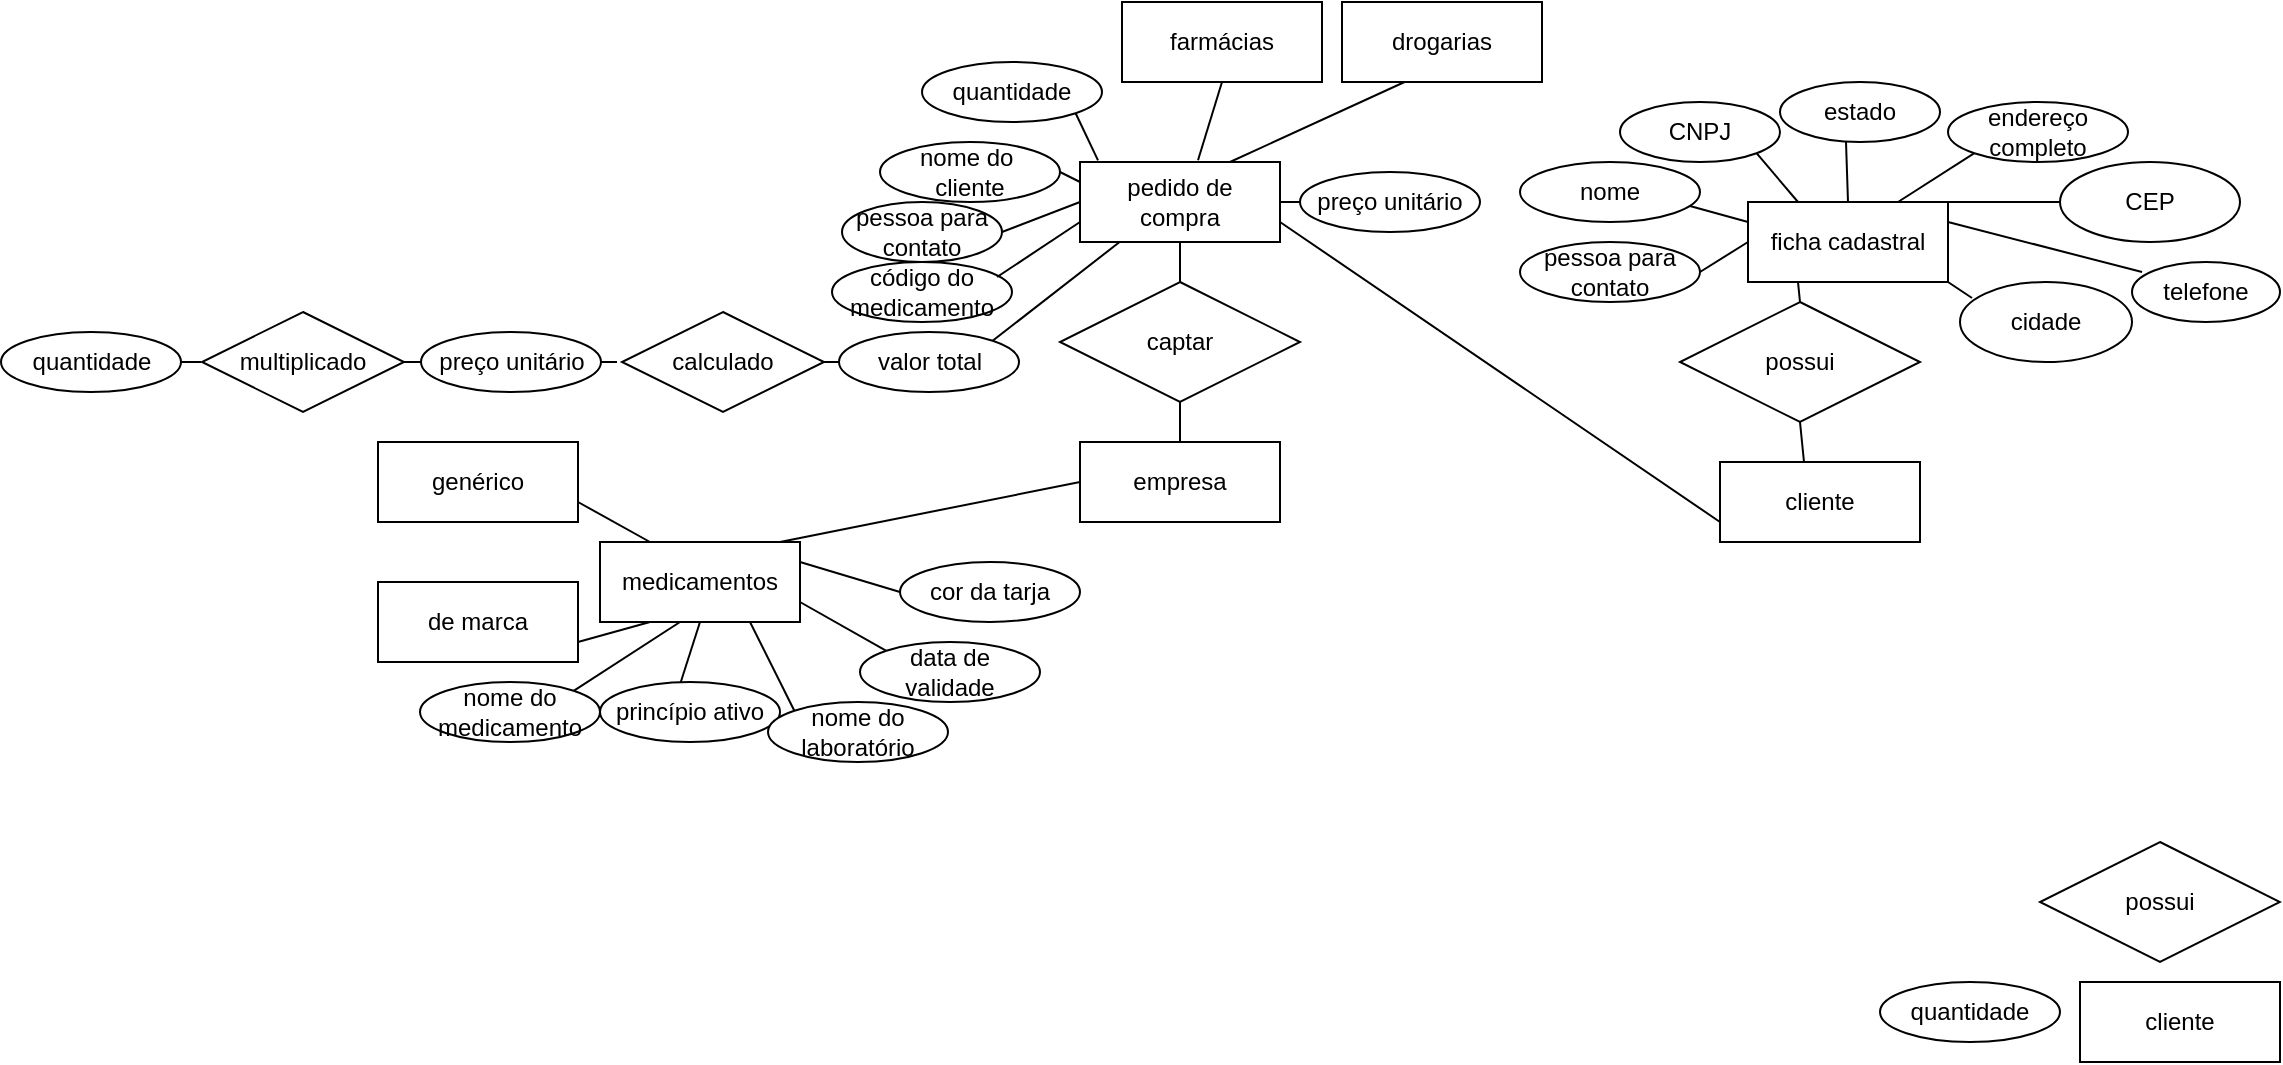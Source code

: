 <mxfile version="24.7.7">
  <diagram name="Página-1" id="f4cfRZK4pI2Xq5ohZ9TF">
    <mxGraphModel dx="1937" dy="390" grid="1" gridSize="10" guides="1" tooltips="1" connect="1" arrows="1" fold="1" page="1" pageScale="1" pageWidth="827" pageHeight="1169" math="0" shadow="0">
      <root>
        <mxCell id="0" />
        <mxCell id="1" parent="0" />
        <mxCell id="jlgY_tzZgdFAdNpTK1fE-4" value="empresa" style="whiteSpace=wrap;html=1;align=center;" vertex="1" parent="1">
          <mxGeometry x="119" y="230" width="100" height="40" as="geometry" />
        </mxCell>
        <mxCell id="jlgY_tzZgdFAdNpTK1fE-22" style="edgeStyle=none;shape=connector;rounded=0;orthogonalLoop=1;jettySize=auto;html=1;exitX=0.5;exitY=0;exitDx=0;exitDy=0;entryX=0.5;entryY=1;entryDx=0;entryDy=0;strokeColor=default;align=center;verticalAlign=middle;fontFamily=Helvetica;fontSize=11;fontColor=default;labelBackgroundColor=default;endArrow=none;endFill=0;" edge="1" parent="1" source="jlgY_tzZgdFAdNpTK1fE-5" target="jlgY_tzZgdFAdNpTK1fE-6">
          <mxGeometry relative="1" as="geometry" />
        </mxCell>
        <mxCell id="jlgY_tzZgdFAdNpTK1fE-61" style="edgeStyle=none;shape=connector;rounded=0;orthogonalLoop=1;jettySize=auto;html=1;exitX=0.5;exitY=1;exitDx=0;exitDy=0;entryX=0.5;entryY=0;entryDx=0;entryDy=0;strokeColor=default;align=center;verticalAlign=middle;fontFamily=Helvetica;fontSize=11;fontColor=default;labelBackgroundColor=default;endArrow=none;endFill=0;" edge="1" parent="1" source="jlgY_tzZgdFAdNpTK1fE-5" target="jlgY_tzZgdFAdNpTK1fE-4">
          <mxGeometry relative="1" as="geometry" />
        </mxCell>
        <mxCell id="jlgY_tzZgdFAdNpTK1fE-5" value="captar" style="shape=rhombus;perimeter=rhombusPerimeter;whiteSpace=wrap;html=1;align=center;" vertex="1" parent="1">
          <mxGeometry x="109" y="150" width="120" height="60" as="geometry" />
        </mxCell>
        <mxCell id="jlgY_tzZgdFAdNpTK1fE-23" style="edgeStyle=none;shape=connector;rounded=0;orthogonalLoop=1;jettySize=auto;html=1;exitX=0.59;exitY=-0.021;exitDx=0;exitDy=0;entryX=0.5;entryY=1;entryDx=0;entryDy=0;strokeColor=default;align=center;verticalAlign=middle;fontFamily=Helvetica;fontSize=11;fontColor=default;labelBackgroundColor=default;endArrow=none;endFill=0;exitPerimeter=0;" edge="1" parent="1" source="jlgY_tzZgdFAdNpTK1fE-6" target="jlgY_tzZgdFAdNpTK1fE-7">
          <mxGeometry relative="1" as="geometry" />
        </mxCell>
        <mxCell id="jlgY_tzZgdFAdNpTK1fE-36" style="edgeStyle=none;shape=connector;rounded=0;orthogonalLoop=1;jettySize=auto;html=1;exitX=1;exitY=0.75;exitDx=0;exitDy=0;entryX=0;entryY=0.75;entryDx=0;entryDy=0;strokeColor=default;align=center;verticalAlign=middle;fontFamily=Helvetica;fontSize=11;fontColor=default;labelBackgroundColor=default;endArrow=none;endFill=0;" edge="1" parent="1" source="jlgY_tzZgdFAdNpTK1fE-6" target="jlgY_tzZgdFAdNpTK1fE-9">
          <mxGeometry relative="1" as="geometry" />
        </mxCell>
        <mxCell id="jlgY_tzZgdFAdNpTK1fE-38" style="edgeStyle=none;shape=connector;rounded=0;orthogonalLoop=1;jettySize=auto;html=1;exitX=0;exitY=0.25;exitDx=0;exitDy=0;entryX=1;entryY=0.5;entryDx=0;entryDy=0;strokeColor=default;align=center;verticalAlign=middle;fontFamily=Helvetica;fontSize=11;fontColor=default;labelBackgroundColor=default;endArrow=none;endFill=0;" edge="1" parent="1" source="jlgY_tzZgdFAdNpTK1fE-6" target="jlgY_tzZgdFAdNpTK1fE-37">
          <mxGeometry relative="1" as="geometry" />
        </mxCell>
        <mxCell id="jlgY_tzZgdFAdNpTK1fE-40" style="edgeStyle=none;shape=connector;rounded=0;orthogonalLoop=1;jettySize=auto;html=1;exitX=0;exitY=0.5;exitDx=0;exitDy=0;entryX=1;entryY=0.5;entryDx=0;entryDy=0;strokeColor=default;align=center;verticalAlign=middle;fontFamily=Helvetica;fontSize=11;fontColor=default;labelBackgroundColor=default;endArrow=none;endFill=0;" edge="1" parent="1" source="jlgY_tzZgdFAdNpTK1fE-6" target="jlgY_tzZgdFAdNpTK1fE-39">
          <mxGeometry relative="1" as="geometry" />
        </mxCell>
        <mxCell id="jlgY_tzZgdFAdNpTK1fE-6" value="pedido de&lt;div&gt;compra&lt;/div&gt;" style="whiteSpace=wrap;html=1;align=center;" vertex="1" parent="1">
          <mxGeometry x="119" y="90" width="100" height="40" as="geometry" />
        </mxCell>
        <mxCell id="jlgY_tzZgdFAdNpTK1fE-7" value="farmácias" style="whiteSpace=wrap;html=1;align=center;" vertex="1" parent="1">
          <mxGeometry x="140" y="10" width="100" height="40" as="geometry" />
        </mxCell>
        <mxCell id="jlgY_tzZgdFAdNpTK1fE-8" value="drogarias" style="whiteSpace=wrap;html=1;align=center;" vertex="1" parent="1">
          <mxGeometry x="250" y="10" width="100" height="40" as="geometry" />
        </mxCell>
        <mxCell id="jlgY_tzZgdFAdNpTK1fE-9" value="cliente" style="whiteSpace=wrap;html=1;align=center;" vertex="1" parent="1">
          <mxGeometry x="439" y="240" width="100" height="40" as="geometry" />
        </mxCell>
        <mxCell id="jlgY_tzZgdFAdNpTK1fE-25" style="edgeStyle=none;shape=connector;rounded=0;orthogonalLoop=1;jettySize=auto;html=1;exitX=0.5;exitY=0;exitDx=0;exitDy=0;entryX=0.25;entryY=1;entryDx=0;entryDy=0;strokeColor=default;align=center;verticalAlign=middle;fontFamily=Helvetica;fontSize=11;fontColor=default;labelBackgroundColor=default;endArrow=none;endFill=0;" edge="1" parent="1" source="jlgY_tzZgdFAdNpTK1fE-10" target="jlgY_tzZgdFAdNpTK1fE-11">
          <mxGeometry relative="1" as="geometry" />
        </mxCell>
        <mxCell id="jlgY_tzZgdFAdNpTK1fE-10" value="possui" style="shape=rhombus;perimeter=rhombusPerimeter;whiteSpace=wrap;html=1;align=center;" vertex="1" parent="1">
          <mxGeometry x="419" y="160" width="120" height="60" as="geometry" />
        </mxCell>
        <mxCell id="jlgY_tzZgdFAdNpTK1fE-26" style="edgeStyle=none;shape=connector;rounded=0;orthogonalLoop=1;jettySize=auto;html=1;exitX=0;exitY=0.5;exitDx=0;exitDy=0;entryX=1;entryY=0.5;entryDx=0;entryDy=0;strokeColor=default;align=center;verticalAlign=middle;fontFamily=Helvetica;fontSize=11;fontColor=default;labelBackgroundColor=default;endArrow=none;endFill=0;" edge="1" parent="1" source="jlgY_tzZgdFAdNpTK1fE-11" target="jlgY_tzZgdFAdNpTK1fE-19">
          <mxGeometry relative="1" as="geometry" />
        </mxCell>
        <mxCell id="jlgY_tzZgdFAdNpTK1fE-28" style="edgeStyle=none;shape=connector;rounded=0;orthogonalLoop=1;jettySize=auto;html=1;exitX=0.25;exitY=0;exitDx=0;exitDy=0;entryX=1;entryY=1;entryDx=0;entryDy=0;strokeColor=default;align=center;verticalAlign=middle;fontFamily=Helvetica;fontSize=11;fontColor=default;labelBackgroundColor=default;endArrow=none;endFill=0;" edge="1" parent="1" source="jlgY_tzZgdFAdNpTK1fE-11" target="jlgY_tzZgdFAdNpTK1fE-13">
          <mxGeometry relative="1" as="geometry" />
        </mxCell>
        <mxCell id="jlgY_tzZgdFAdNpTK1fE-30" style="edgeStyle=none;shape=connector;rounded=0;orthogonalLoop=1;jettySize=auto;html=1;exitX=0.75;exitY=0;exitDx=0;exitDy=0;entryX=0;entryY=1;entryDx=0;entryDy=0;strokeColor=default;align=center;verticalAlign=middle;fontFamily=Helvetica;fontSize=11;fontColor=default;labelBackgroundColor=default;endArrow=none;endFill=0;" edge="1" parent="1" source="jlgY_tzZgdFAdNpTK1fE-11" target="jlgY_tzZgdFAdNpTK1fE-14">
          <mxGeometry relative="1" as="geometry" />
        </mxCell>
        <mxCell id="jlgY_tzZgdFAdNpTK1fE-31" style="edgeStyle=none;shape=connector;rounded=0;orthogonalLoop=1;jettySize=auto;html=1;exitX=1;exitY=0;exitDx=0;exitDy=0;entryX=0;entryY=0.5;entryDx=0;entryDy=0;strokeColor=default;align=center;verticalAlign=middle;fontFamily=Helvetica;fontSize=11;fontColor=default;labelBackgroundColor=default;endArrow=none;endFill=0;" edge="1" parent="1" source="jlgY_tzZgdFAdNpTK1fE-11" target="jlgY_tzZgdFAdNpTK1fE-17">
          <mxGeometry relative="1" as="geometry" />
        </mxCell>
        <mxCell id="jlgY_tzZgdFAdNpTK1fE-11" value="ficha cadastral" style="whiteSpace=wrap;html=1;align=center;" vertex="1" parent="1">
          <mxGeometry x="453" y="110" width="100" height="40" as="geometry" />
        </mxCell>
        <mxCell id="jlgY_tzZgdFAdNpTK1fE-12" value="nome" style="ellipse;whiteSpace=wrap;html=1;align=center;" vertex="1" parent="1">
          <mxGeometry x="339" y="90" width="90" height="30" as="geometry" />
        </mxCell>
        <mxCell id="jlgY_tzZgdFAdNpTK1fE-13" value="CNPJ" style="ellipse;whiteSpace=wrap;html=1;align=center;" vertex="1" parent="1">
          <mxGeometry x="389" y="60" width="80" height="30" as="geometry" />
        </mxCell>
        <mxCell id="jlgY_tzZgdFAdNpTK1fE-14" value="endereço completo" style="ellipse;whiteSpace=wrap;html=1;align=center;" vertex="1" parent="1">
          <mxGeometry x="553" y="60" width="90" height="30" as="geometry" />
        </mxCell>
        <mxCell id="jlgY_tzZgdFAdNpTK1fE-15" value="cidade" style="ellipse;whiteSpace=wrap;html=1;align=center;" vertex="1" parent="1">
          <mxGeometry x="559" y="150" width="86" height="40" as="geometry" />
        </mxCell>
        <mxCell id="jlgY_tzZgdFAdNpTK1fE-16" value="estado" style="ellipse;whiteSpace=wrap;html=1;align=center;" vertex="1" parent="1">
          <mxGeometry x="469" y="50" width="80" height="30" as="geometry" />
        </mxCell>
        <mxCell id="jlgY_tzZgdFAdNpTK1fE-17" value="CEP&lt;span style=&quot;color: rgba(0, 0, 0, 0); font-family: monospace; font-size: 0px; text-align: start; text-wrap: nowrap;&quot;&gt;%3CmxGraphModel%3E%3Croot%3E%3CmxCell%20id%3D%220%22%2F%3E%3CmxCell%20id%3D%221%22%20parent%3D%220%22%2F%3E%3CmxCell%20id%3D%222%22%20value%3D%22Attribute%22%20style%3D%22ellipse%3BwhiteSpace%3Dwrap%3Bhtml%3D1%3Balign%3Dcenter%3B%22%20vertex%3D%221%22%20parent%3D%221%22%3E%3CmxGeometry%20x%3D%22190%22%20y%3D%22360%22%20width%3D%22100%22%20height%3D%2240%22%20as%3D%22geometry%22%2F%3E%3C%2FmxCell%3E%3C%2Froot%3E%3C%2FmxGraphModel%3E&lt;/span&gt;" style="ellipse;whiteSpace=wrap;html=1;align=center;" vertex="1" parent="1">
          <mxGeometry x="609" y="90" width="90" height="40" as="geometry" />
        </mxCell>
        <mxCell id="jlgY_tzZgdFAdNpTK1fE-18" value="telefone" style="ellipse;whiteSpace=wrap;html=1;align=center;" vertex="1" parent="1">
          <mxGeometry x="645" y="140" width="74" height="30" as="geometry" />
        </mxCell>
        <mxCell id="jlgY_tzZgdFAdNpTK1fE-19" value="pessoa para contato" style="ellipse;whiteSpace=wrap;html=1;align=center;" vertex="1" parent="1">
          <mxGeometry x="339" y="130" width="90" height="30" as="geometry" />
        </mxCell>
        <mxCell id="jlgY_tzZgdFAdNpTK1fE-24" style="edgeStyle=none;shape=connector;rounded=0;orthogonalLoop=1;jettySize=auto;html=1;exitX=0.75;exitY=0;exitDx=0;exitDy=0;strokeColor=default;align=center;verticalAlign=middle;fontFamily=Helvetica;fontSize=11;fontColor=default;labelBackgroundColor=default;endArrow=none;endFill=0;entryX=0.313;entryY=1;entryDx=0;entryDy=0;entryPerimeter=0;" edge="1" parent="1" source="jlgY_tzZgdFAdNpTK1fE-6" target="jlgY_tzZgdFAdNpTK1fE-8">
          <mxGeometry relative="1" as="geometry">
            <mxPoint x="280" y="60" as="targetPoint" />
          </mxGeometry>
        </mxCell>
        <mxCell id="jlgY_tzZgdFAdNpTK1fE-27" style="edgeStyle=none;shape=connector;rounded=0;orthogonalLoop=1;jettySize=auto;html=1;exitX=0;exitY=0.25;exitDx=0;exitDy=0;entryX=0.944;entryY=0.733;entryDx=0;entryDy=0;entryPerimeter=0;strokeColor=default;align=center;verticalAlign=middle;fontFamily=Helvetica;fontSize=11;fontColor=default;labelBackgroundColor=default;endArrow=none;endFill=0;" edge="1" parent="1" source="jlgY_tzZgdFAdNpTK1fE-11" target="jlgY_tzZgdFAdNpTK1fE-12">
          <mxGeometry relative="1" as="geometry" />
        </mxCell>
        <mxCell id="jlgY_tzZgdFAdNpTK1fE-29" style="edgeStyle=none;shape=connector;rounded=0;orthogonalLoop=1;jettySize=auto;html=1;exitX=0.5;exitY=0;exitDx=0;exitDy=0;strokeColor=default;align=center;verticalAlign=middle;fontFamily=Helvetica;fontSize=11;fontColor=default;labelBackgroundColor=default;endArrow=none;endFill=0;" edge="1" parent="1" source="jlgY_tzZgdFAdNpTK1fE-11">
          <mxGeometry relative="1" as="geometry">
            <mxPoint x="502" y="80" as="targetPoint" />
          </mxGeometry>
        </mxCell>
        <mxCell id="jlgY_tzZgdFAdNpTK1fE-32" style="edgeStyle=none;shape=connector;rounded=0;orthogonalLoop=1;jettySize=auto;html=1;exitX=1;exitY=0.25;exitDx=0;exitDy=0;entryX=0.068;entryY=0.167;entryDx=0;entryDy=0;entryPerimeter=0;strokeColor=default;align=center;verticalAlign=middle;fontFamily=Helvetica;fontSize=11;fontColor=default;labelBackgroundColor=default;endArrow=none;endFill=0;" edge="1" parent="1" source="jlgY_tzZgdFAdNpTK1fE-11" target="jlgY_tzZgdFAdNpTK1fE-18">
          <mxGeometry relative="1" as="geometry" />
        </mxCell>
        <mxCell id="jlgY_tzZgdFAdNpTK1fE-33" style="edgeStyle=none;shape=connector;rounded=0;orthogonalLoop=1;jettySize=auto;html=1;exitX=1;exitY=1;exitDx=0;exitDy=0;entryX=0.07;entryY=0.2;entryDx=0;entryDy=0;entryPerimeter=0;strokeColor=default;align=center;verticalAlign=middle;fontFamily=Helvetica;fontSize=11;fontColor=default;labelBackgroundColor=default;endArrow=none;endFill=0;" edge="1" parent="1" source="jlgY_tzZgdFAdNpTK1fE-11" target="jlgY_tzZgdFAdNpTK1fE-15">
          <mxGeometry relative="1" as="geometry" />
        </mxCell>
        <mxCell id="jlgY_tzZgdFAdNpTK1fE-35" style="edgeStyle=none;shape=connector;rounded=0;orthogonalLoop=1;jettySize=auto;html=1;exitX=0.5;exitY=1;exitDx=0;exitDy=0;entryX=0.42;entryY=0;entryDx=0;entryDy=0;entryPerimeter=0;strokeColor=default;align=center;verticalAlign=middle;fontFamily=Helvetica;fontSize=11;fontColor=default;labelBackgroundColor=default;endArrow=none;endFill=0;" edge="1" parent="1" source="jlgY_tzZgdFAdNpTK1fE-10" target="jlgY_tzZgdFAdNpTK1fE-9">
          <mxGeometry relative="1" as="geometry" />
        </mxCell>
        <mxCell id="jlgY_tzZgdFAdNpTK1fE-37" value="nome do&amp;nbsp;&lt;div&gt;cliente&lt;/div&gt;" style="ellipse;whiteSpace=wrap;html=1;align=center;" vertex="1" parent="1">
          <mxGeometry x="19" y="80" width="90" height="30" as="geometry" />
        </mxCell>
        <mxCell id="jlgY_tzZgdFAdNpTK1fE-39" value="pessoa para contato" style="ellipse;whiteSpace=wrap;html=1;align=center;" vertex="1" parent="1">
          <mxGeometry y="110" width="80" height="30" as="geometry" />
        </mxCell>
        <mxCell id="jlgY_tzZgdFAdNpTK1fE-41" value="código do medicamento" style="ellipse;whiteSpace=wrap;html=1;align=center;" vertex="1" parent="1">
          <mxGeometry x="-5" y="140" width="90" height="30" as="geometry" />
        </mxCell>
        <mxCell id="jlgY_tzZgdFAdNpTK1fE-42" style="edgeStyle=none;shape=connector;rounded=0;orthogonalLoop=1;jettySize=auto;html=1;exitX=0;exitY=0.75;exitDx=0;exitDy=0;entryX=0.917;entryY=0.25;entryDx=0;entryDy=0;entryPerimeter=0;strokeColor=default;align=center;verticalAlign=middle;fontFamily=Helvetica;fontSize=11;fontColor=default;labelBackgroundColor=default;endArrow=none;endFill=0;" edge="1" parent="1" source="jlgY_tzZgdFAdNpTK1fE-6" target="jlgY_tzZgdFAdNpTK1fE-41">
          <mxGeometry relative="1" as="geometry" />
        </mxCell>
        <mxCell id="jlgY_tzZgdFAdNpTK1fE-43" value="quantidade" style="ellipse;whiteSpace=wrap;html=1;align=center;" vertex="1" parent="1">
          <mxGeometry x="40" y="40" width="90" height="30" as="geometry" />
        </mxCell>
        <mxCell id="jlgY_tzZgdFAdNpTK1fE-45" style="edgeStyle=none;shape=connector;rounded=0;orthogonalLoop=1;jettySize=auto;html=1;exitX=0;exitY=0.5;exitDx=0;exitDy=0;entryX=1;entryY=0.5;entryDx=0;entryDy=0;strokeColor=default;align=center;verticalAlign=middle;fontFamily=Helvetica;fontSize=11;fontColor=default;labelBackgroundColor=default;endArrow=none;endFill=0;" edge="1" parent="1" source="jlgY_tzZgdFAdNpTK1fE-44" target="jlgY_tzZgdFAdNpTK1fE-6">
          <mxGeometry relative="1" as="geometry" />
        </mxCell>
        <mxCell id="jlgY_tzZgdFAdNpTK1fE-44" value="preço unitário" style="ellipse;whiteSpace=wrap;html=1;align=center;" vertex="1" parent="1">
          <mxGeometry x="229" y="95" width="90" height="30" as="geometry" />
        </mxCell>
        <mxCell id="jlgY_tzZgdFAdNpTK1fE-47" value="valor total" style="ellipse;whiteSpace=wrap;html=1;align=center;" vertex="1" parent="1">
          <mxGeometry x="-1.5" y="175" width="90" height="30" as="geometry" />
        </mxCell>
        <mxCell id="jlgY_tzZgdFAdNpTK1fE-50" style="edgeStyle=none;shape=connector;rounded=0;orthogonalLoop=1;jettySize=auto;html=1;exitX=1;exitY=0.5;exitDx=0;exitDy=0;entryX=0;entryY=0.5;entryDx=0;entryDy=0;strokeColor=default;align=center;verticalAlign=middle;fontFamily=Helvetica;fontSize=11;fontColor=default;labelBackgroundColor=default;endArrow=none;endFill=0;" edge="1" parent="1" target="jlgY_tzZgdFAdNpTK1fE-47">
          <mxGeometry relative="1" as="geometry">
            <mxPoint x="-11.5" y="190" as="sourcePoint" />
          </mxGeometry>
        </mxCell>
        <mxCell id="jlgY_tzZgdFAdNpTK1fE-52" style="edgeStyle=none;shape=connector;rounded=0;orthogonalLoop=1;jettySize=auto;html=1;exitX=0;exitY=0.5;exitDx=0;exitDy=0;entryX=1;entryY=0.5;entryDx=0;entryDy=0;strokeColor=default;align=center;verticalAlign=middle;fontFamily=Helvetica;fontSize=11;fontColor=default;labelBackgroundColor=default;endArrow=none;endFill=0;" edge="1" parent="1" target="jlgY_tzZgdFAdNpTK1fE-51">
          <mxGeometry relative="1" as="geometry">
            <mxPoint x="-112.5" y="190" as="sourcePoint" />
          </mxGeometry>
        </mxCell>
        <mxCell id="jlgY_tzZgdFAdNpTK1fE-49" value="calculado" style="shape=rhombus;perimeter=rhombusPerimeter;whiteSpace=wrap;html=1;align=center;" vertex="1" parent="1">
          <mxGeometry x="-110" y="165" width="101" height="50" as="geometry" />
        </mxCell>
        <mxCell id="jlgY_tzZgdFAdNpTK1fE-51" value="preço unitário" style="ellipse;whiteSpace=wrap;html=1;align=center;" vertex="1" parent="1">
          <mxGeometry x="-210.5" y="175" width="90" height="30" as="geometry" />
        </mxCell>
        <mxCell id="jlgY_tzZgdFAdNpTK1fE-54" style="edgeStyle=none;shape=connector;rounded=0;orthogonalLoop=1;jettySize=auto;html=1;exitX=1;exitY=0.5;exitDx=0;exitDy=0;entryX=0;entryY=0.5;entryDx=0;entryDy=0;strokeColor=default;align=center;verticalAlign=middle;fontFamily=Helvetica;fontSize=11;fontColor=default;labelBackgroundColor=default;endArrow=none;endFill=0;" edge="1" parent="1" target="jlgY_tzZgdFAdNpTK1fE-51">
          <mxGeometry relative="1" as="geometry">
            <mxPoint x="-219.5" y="190" as="sourcePoint" />
          </mxGeometry>
        </mxCell>
        <mxCell id="jlgY_tzZgdFAdNpTK1fE-57" style="edgeStyle=none;shape=connector;rounded=0;orthogonalLoop=1;jettySize=auto;html=1;exitX=0;exitY=0.5;exitDx=0;exitDy=0;entryX=1;entryY=0.5;entryDx=0;entryDy=0;strokeColor=default;align=center;verticalAlign=middle;fontFamily=Helvetica;fontSize=11;fontColor=default;labelBackgroundColor=default;endArrow=none;endFill=0;" edge="1" parent="1" target="jlgY_tzZgdFAdNpTK1fE-56">
          <mxGeometry relative="1" as="geometry">
            <mxPoint x="-320.5" y="190" as="sourcePoint" />
          </mxGeometry>
        </mxCell>
        <mxCell id="jlgY_tzZgdFAdNpTK1fE-53" value="multiplicado" style="shape=rhombus;perimeter=rhombusPerimeter;whiteSpace=wrap;html=1;align=center;" vertex="1" parent="1">
          <mxGeometry x="-320" y="165" width="101" height="50" as="geometry" />
        </mxCell>
        <mxCell id="jlgY_tzZgdFAdNpTK1fE-56" value="quantidade" style="ellipse;whiteSpace=wrap;html=1;align=center;" vertex="1" parent="1">
          <mxGeometry x="-420.5" y="175" width="90" height="30" as="geometry" />
        </mxCell>
        <mxCell id="jlgY_tzZgdFAdNpTK1fE-59" value="medicamentos" style="whiteSpace=wrap;html=1;align=center;" vertex="1" parent="1">
          <mxGeometry x="-121" y="280" width="100" height="40" as="geometry" />
        </mxCell>
        <mxCell id="jlgY_tzZgdFAdNpTK1fE-62" style="edgeStyle=none;shape=connector;rounded=0;orthogonalLoop=1;jettySize=auto;html=1;exitX=0;exitY=0.5;exitDx=0;exitDy=0;entryX=0.9;entryY=0;entryDx=0;entryDy=0;entryPerimeter=0;strokeColor=default;align=center;verticalAlign=middle;fontFamily=Helvetica;fontSize=11;fontColor=default;labelBackgroundColor=default;endArrow=none;endFill=0;" edge="1" parent="1" source="jlgY_tzZgdFAdNpTK1fE-4" target="jlgY_tzZgdFAdNpTK1fE-59">
          <mxGeometry relative="1" as="geometry">
            <mxPoint x="-17" y="230" as="sourcePoint" />
          </mxGeometry>
        </mxCell>
        <mxCell id="jlgY_tzZgdFAdNpTK1fE-65" style="edgeStyle=none;shape=connector;rounded=0;orthogonalLoop=1;jettySize=auto;html=1;exitX=1;exitY=0.25;exitDx=0;exitDy=0;entryX=0.25;entryY=0;entryDx=0;entryDy=0;strokeColor=default;align=center;verticalAlign=middle;fontFamily=Helvetica;fontSize=11;fontColor=default;labelBackgroundColor=default;endArrow=none;endFill=0;" edge="1" parent="1" target="jlgY_tzZgdFAdNpTK1fE-59">
          <mxGeometry relative="1" as="geometry">
            <mxPoint x="-132" y="260" as="sourcePoint" />
          </mxGeometry>
        </mxCell>
        <mxCell id="jlgY_tzZgdFAdNpTK1fE-63" value="genérico&lt;span style=&quot;color: rgba(0, 0, 0, 0); font-family: monospace; font-size: 0px; text-align: start; text-wrap: nowrap;&quot;&gt;%3CmxGraphModel%3E%3Croot%3E%3CmxCell%20id%3D%220%22%2F%3E%3CmxCell%20id%3D%221%22%20parent%3D%220%22%2F%3E%3CmxCell%20id%3D%222%22%20value%3D%22empresa%22%20style%3D%22whiteSpace%3Dwrap%3Bhtml%3D1%3Balign%3Dcenter%3B%22%20vertex%3D%221%22%20parent%3D%221%22%3E%3CmxGeometry%20x%3D%22119%22%20y%3D%22310%22%20width%3D%22100%22%20height%3D%2240%22%20as%3D%22geometry%22%2F%3E%3C%2FmxCell%3E%3C%2Froot%3E%3C%2FmxGraphModel%3E&lt;/span&gt;" style="whiteSpace=wrap;html=1;align=center;" vertex="1" parent="1">
          <mxGeometry x="-232" y="230" width="100" height="40" as="geometry" />
        </mxCell>
        <mxCell id="jlgY_tzZgdFAdNpTK1fE-66" style="edgeStyle=none;shape=connector;rounded=0;orthogonalLoop=1;jettySize=auto;html=1;exitX=1;exitY=0.75;exitDx=0;exitDy=0;entryX=0.25;entryY=1;entryDx=0;entryDy=0;strokeColor=default;align=center;verticalAlign=middle;fontFamily=Helvetica;fontSize=11;fontColor=default;labelBackgroundColor=default;endArrow=none;endFill=0;" edge="1" parent="1" source="jlgY_tzZgdFAdNpTK1fE-64" target="jlgY_tzZgdFAdNpTK1fE-59">
          <mxGeometry relative="1" as="geometry" />
        </mxCell>
        <mxCell id="jlgY_tzZgdFAdNpTK1fE-64" value="de marca" style="whiteSpace=wrap;html=1;align=center;" vertex="1" parent="1">
          <mxGeometry x="-232" y="300" width="100" height="40" as="geometry" />
        </mxCell>
        <mxCell id="jlgY_tzZgdFAdNpTK1fE-67" value="nome do medicamento" style="ellipse;whiteSpace=wrap;html=1;align=center;" vertex="1" parent="1">
          <mxGeometry x="-211" y="350" width="90" height="30" as="geometry" />
        </mxCell>
        <mxCell id="jlgY_tzZgdFAdNpTK1fE-73" style="edgeStyle=none;shape=connector;rounded=0;orthogonalLoop=1;jettySize=auto;html=1;exitX=0.5;exitY=0;exitDx=0;exitDy=0;entryX=0.5;entryY=1;entryDx=0;entryDy=0;strokeColor=default;align=center;verticalAlign=middle;fontFamily=Helvetica;fontSize=11;fontColor=default;labelBackgroundColor=default;endArrow=none;endFill=0;" edge="1" parent="1" target="jlgY_tzZgdFAdNpTK1fE-59">
          <mxGeometry relative="1" as="geometry">
            <mxPoint x="-87" y="370" as="sourcePoint" />
          </mxGeometry>
        </mxCell>
        <mxCell id="jlgY_tzZgdFAdNpTK1fE-68" value="princípio ativo" style="ellipse;whiteSpace=wrap;html=1;align=center;" vertex="1" parent="1">
          <mxGeometry x="-121" y="350" width="90" height="30" as="geometry" />
        </mxCell>
        <mxCell id="jlgY_tzZgdFAdNpTK1fE-74" style="edgeStyle=none;shape=connector;rounded=0;orthogonalLoop=1;jettySize=auto;html=1;exitX=0;exitY=0;exitDx=0;exitDy=0;entryX=0.75;entryY=1;entryDx=0;entryDy=0;strokeColor=default;align=center;verticalAlign=middle;fontFamily=Helvetica;fontSize=11;fontColor=default;labelBackgroundColor=default;endArrow=none;endFill=0;" edge="1" parent="1" source="jlgY_tzZgdFAdNpTK1fE-69" target="jlgY_tzZgdFAdNpTK1fE-59">
          <mxGeometry relative="1" as="geometry" />
        </mxCell>
        <mxCell id="jlgY_tzZgdFAdNpTK1fE-69" value="nome do laboratório" style="ellipse;whiteSpace=wrap;html=1;align=center;" vertex="1" parent="1">
          <mxGeometry x="-37" y="360" width="90" height="30" as="geometry" />
        </mxCell>
        <mxCell id="jlgY_tzZgdFAdNpTK1fE-75" style="edgeStyle=none;shape=connector;rounded=0;orthogonalLoop=1;jettySize=auto;html=1;exitX=0;exitY=0;exitDx=0;exitDy=0;entryX=1;entryY=0.75;entryDx=0;entryDy=0;strokeColor=default;align=center;verticalAlign=middle;fontFamily=Helvetica;fontSize=11;fontColor=default;labelBackgroundColor=default;endArrow=none;endFill=0;" edge="1" parent="1" source="jlgY_tzZgdFAdNpTK1fE-70" target="jlgY_tzZgdFAdNpTK1fE-59">
          <mxGeometry relative="1" as="geometry" />
        </mxCell>
        <mxCell id="jlgY_tzZgdFAdNpTK1fE-70" value="data de validade" style="ellipse;whiteSpace=wrap;html=1;align=center;" vertex="1" parent="1">
          <mxGeometry x="9" y="330" width="90" height="30" as="geometry" />
        </mxCell>
        <mxCell id="jlgY_tzZgdFAdNpTK1fE-76" style="edgeStyle=none;shape=connector;rounded=0;orthogonalLoop=1;jettySize=auto;html=1;exitX=0;exitY=0.5;exitDx=0;exitDy=0;entryX=1;entryY=0.25;entryDx=0;entryDy=0;strokeColor=default;align=center;verticalAlign=middle;fontFamily=Helvetica;fontSize=11;fontColor=default;labelBackgroundColor=default;endArrow=none;endFill=0;" edge="1" parent="1" source="jlgY_tzZgdFAdNpTK1fE-71" target="jlgY_tzZgdFAdNpTK1fE-59">
          <mxGeometry relative="1" as="geometry" />
        </mxCell>
        <mxCell id="jlgY_tzZgdFAdNpTK1fE-71" value="cor da tarja" style="ellipse;whiteSpace=wrap;html=1;align=center;" vertex="1" parent="1">
          <mxGeometry x="29" y="290" width="90" height="30" as="geometry" />
        </mxCell>
        <mxCell id="jlgY_tzZgdFAdNpTK1fE-72" style="edgeStyle=none;shape=connector;rounded=0;orthogonalLoop=1;jettySize=auto;html=1;exitX=1;exitY=0;exitDx=0;exitDy=0;strokeColor=default;align=center;verticalAlign=middle;fontFamily=Helvetica;fontSize=11;fontColor=default;labelBackgroundColor=default;endArrow=none;endFill=0;" edge="1" parent="1" source="jlgY_tzZgdFAdNpTK1fE-67">
          <mxGeometry relative="1" as="geometry">
            <mxPoint x="-81" y="320" as="targetPoint" />
          </mxGeometry>
        </mxCell>
        <mxCell id="jlgY_tzZgdFAdNpTK1fE-77" value="quantidade" style="ellipse;whiteSpace=wrap;html=1;align=center;" vertex="1" parent="1">
          <mxGeometry x="519" y="500" width="90" height="30" as="geometry" />
        </mxCell>
        <mxCell id="jlgY_tzZgdFAdNpTK1fE-78" value="cliente" style="whiteSpace=wrap;html=1;align=center;" vertex="1" parent="1">
          <mxGeometry x="619" y="500" width="100" height="40" as="geometry" />
        </mxCell>
        <mxCell id="jlgY_tzZgdFAdNpTK1fE-79" value="possui" style="shape=rhombus;perimeter=rhombusPerimeter;whiteSpace=wrap;html=1;align=center;" vertex="1" parent="1">
          <mxGeometry x="599" y="430" width="120" height="60" as="geometry" />
        </mxCell>
        <mxCell id="jlgY_tzZgdFAdNpTK1fE-80" style="edgeStyle=none;shape=connector;rounded=0;orthogonalLoop=1;jettySize=auto;html=1;exitX=1;exitY=1;exitDx=0;exitDy=0;entryX=0.09;entryY=-0.021;entryDx=0;entryDy=0;entryPerimeter=0;strokeColor=default;align=center;verticalAlign=middle;fontFamily=Helvetica;fontSize=11;fontColor=default;labelBackgroundColor=default;endArrow=none;endFill=0;" edge="1" parent="1" source="jlgY_tzZgdFAdNpTK1fE-43" target="jlgY_tzZgdFAdNpTK1fE-6">
          <mxGeometry relative="1" as="geometry" />
        </mxCell>
        <mxCell id="jlgY_tzZgdFAdNpTK1fE-81" style="edgeStyle=none;shape=connector;rounded=0;orthogonalLoop=1;jettySize=auto;html=1;exitX=1;exitY=0;exitDx=0;exitDy=0;entryX=0.198;entryY=1;entryDx=0;entryDy=0;entryPerimeter=0;strokeColor=default;align=center;verticalAlign=middle;fontFamily=Helvetica;fontSize=11;fontColor=default;labelBackgroundColor=default;endArrow=none;endFill=0;" edge="1" parent="1" source="jlgY_tzZgdFAdNpTK1fE-47" target="jlgY_tzZgdFAdNpTK1fE-6">
          <mxGeometry relative="1" as="geometry" />
        </mxCell>
      </root>
    </mxGraphModel>
  </diagram>
</mxfile>
